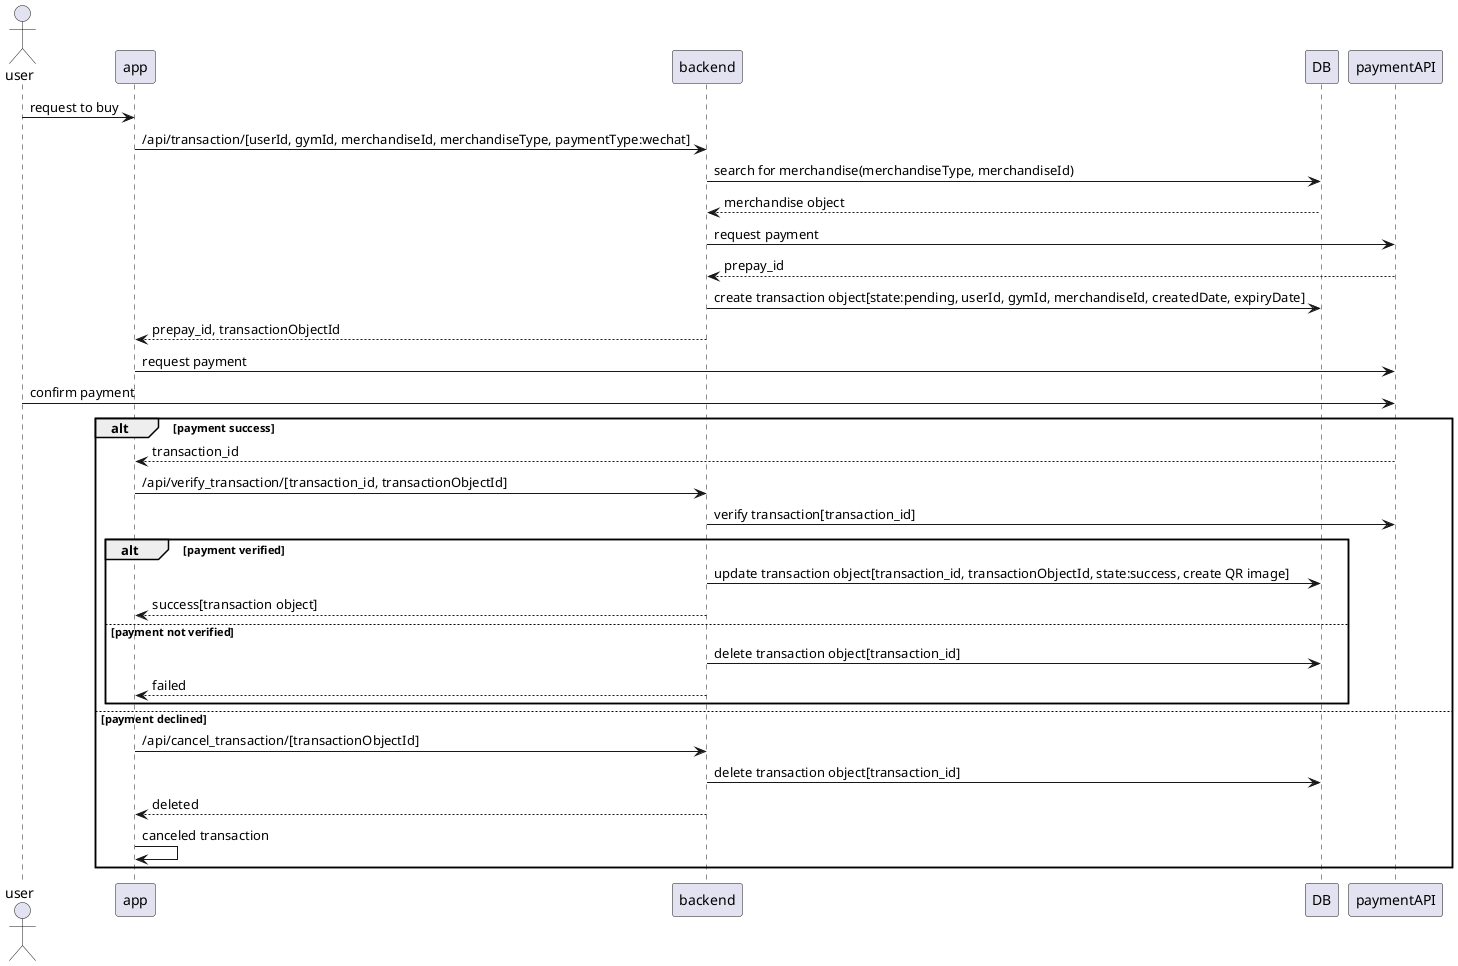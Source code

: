 @startuml
actor user
user -> app: request to buy
app -> backend: /api/transaction/[userId, gymId, merchandiseId, merchandiseType, paymentType:wechat]
backend ->DB: search for merchandise(merchandiseType, merchandiseId)
DB --> backend: merchandise object
backend -> paymentAPI: request payment
paymentAPI --> backend: prepay_id
backend -> DB: create transaction object[state:pending, userId, gymId, merchandiseId, createdDate, expiryDate]
backend --> app: prepay_id, transactionObjectId
app -> paymentAPI: request payment
user -> paymentAPI: confirm payment
alt payment success
paymentAPI --> app : transaction_id
app -> backend: /api/verify_transaction/[transaction_id, transactionObjectId]
backend -> paymentAPI: verify transaction[transaction_id]
alt payment verified
backend -> DB: update transaction object[transaction_id, transactionObjectId, state:success, create QR image]
backend --> app: success[transaction object]
else payment not verified
backend -> DB: delete transaction object[transaction_id]
backend --> app: failed
end
else payment declined
app -> backend: /api/cancel_transaction/[transactionObjectId]
backend -> DB: delete transaction object[transaction_id]
backend --> app: deleted
app -> app: canceled transaction
end

@enduml